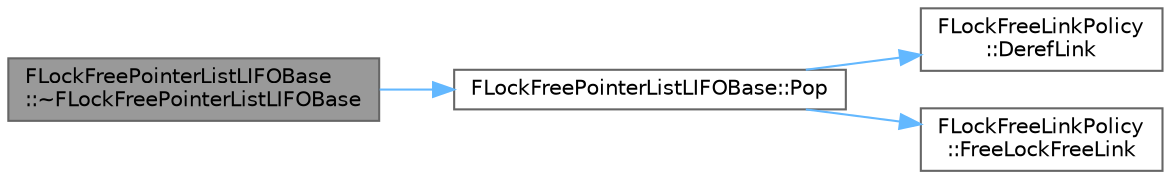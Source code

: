 digraph "FLockFreePointerListLIFOBase::~FLockFreePointerListLIFOBase"
{
 // INTERACTIVE_SVG=YES
 // LATEX_PDF_SIZE
  bgcolor="transparent";
  edge [fontname=Helvetica,fontsize=10,labelfontname=Helvetica,labelfontsize=10];
  node [fontname=Helvetica,fontsize=10,shape=box,height=0.2,width=0.4];
  rankdir="LR";
  Node1 [id="Node000001",label="FLockFreePointerListLIFOBase\l::~FLockFreePointerListLIFOBase",height=0.2,width=0.4,color="gray40", fillcolor="grey60", style="filled", fontcolor="black",tooltip=" "];
  Node1 -> Node2 [id="edge1_Node000001_Node000002",color="steelblue1",style="solid",tooltip=" "];
  Node2 [id="Node000002",label="FLockFreePointerListLIFOBase::Pop",height=0.2,width=0.4,color="grey40", fillcolor="white", style="filled",URL="$d7/dbf/classFLockFreePointerListLIFOBase.html#a39e48b93822d5b7076e50de6b07f0300",tooltip=" "];
  Node2 -> Node3 [id="edge2_Node000002_Node000003",color="steelblue1",style="solid",tooltip=" "];
  Node3 [id="Node000003",label="FLockFreeLinkPolicy\l::DerefLink",height=0.2,width=0.4,color="grey40", fillcolor="white", style="filled",URL="$d8/dc2/structFLockFreeLinkPolicy.html#af13a3885ddc52d960b7e7054b1e39bef",tooltip=" "];
  Node2 -> Node4 [id="edge3_Node000002_Node000004",color="steelblue1",style="solid",tooltip=" "];
  Node4 [id="Node000004",label="FLockFreeLinkPolicy\l::FreeLockFreeLink",height=0.2,width=0.4,color="grey40", fillcolor="white", style="filled",URL="$d8/dc2/structFLockFreeLinkPolicy.html#a5b63188dd543de938b63963abc34d6da",tooltip=" "];
}
